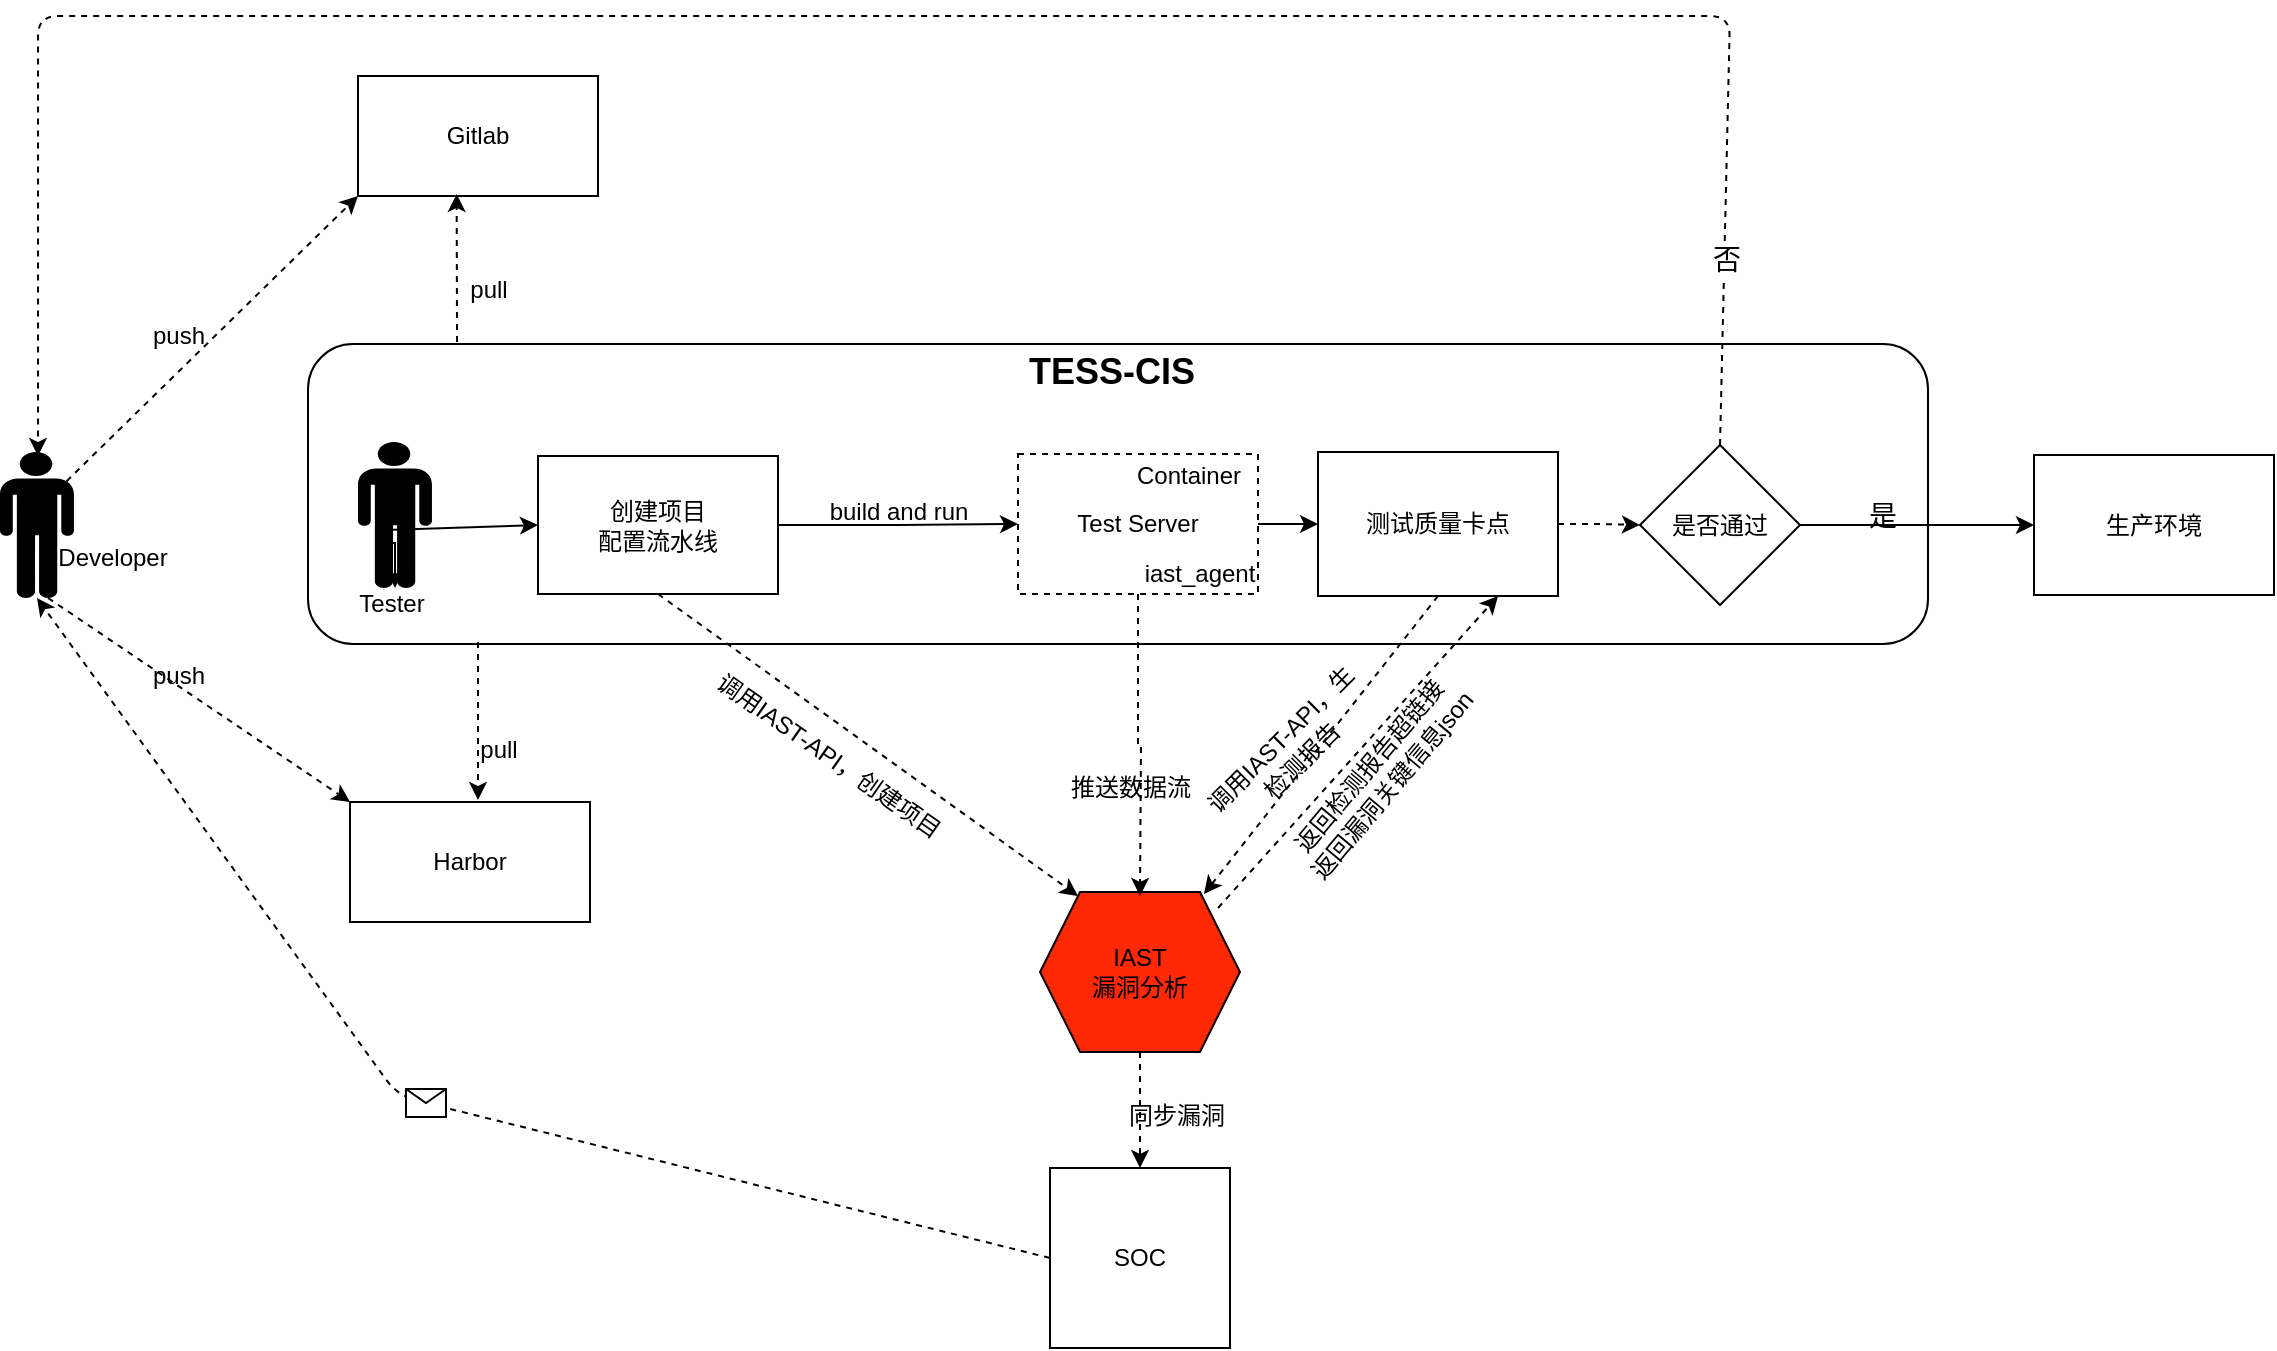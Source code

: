 <mxfile version="14.4.3" type="github">
  <diagram id="iUw1AErKdbEC1x-FSOwM" name="Page-1">
    <mxGraphModel dx="1504" dy="3944" grid="1" gridSize="10" guides="1" tooltips="1" connect="1" arrows="1" fold="1" page="1" pageScale="1" pageWidth="2339" pageHeight="3300" math="0" shadow="0">
      <root>
        <mxCell id="0" />
        <mxCell id="1" parent="0" />
        <mxCell id="1Yoz8yg4im6rIYNBCdMk-37" value="" style="rounded=1;html=3;dashed=0;border-width=5px;" parent="1" vertex="1">
          <mxGeometry x="175" y="44" width="810" height="150" as="geometry" />
        </mxCell>
        <mxCell id="1Yoz8yg4im6rIYNBCdMk-32" value="" style="edgeStyle=orthogonalEdgeStyle;rounded=0;orthogonalLoop=1;jettySize=auto;html=1;" parent="1" source="ucLkP26N742wNhBIR651-19" target="1Yoz8yg4im6rIYNBCdMk-31" edge="1">
          <mxGeometry relative="1" as="geometry" />
        </mxCell>
        <mxCell id="ucLkP26N742wNhBIR651-19" value="&lt;div&gt;创建项目&lt;/div&gt;&lt;div&gt;配置流水线&lt;/div&gt;" style="rounded=0;whiteSpace=wrap;html=1;" parent="1" vertex="1">
          <mxGeometry x="290" y="100" width="120" height="69" as="geometry" />
        </mxCell>
        <mxCell id="ucLkP26N742wNhBIR651-20" value="" style="edgeStyle=orthogonalEdgeStyle;rounded=0;orthogonalLoop=1;jettySize=auto;html=1;exitX=1;exitY=0.5;exitDx=0;exitDy=0;" parent="1" source="ucLkP26N742wNhBIR651-68" target="ucLkP26N742wNhBIR651-27" edge="1">
          <mxGeometry relative="1" as="geometry">
            <mxPoint x="968" y="134.5" as="sourcePoint" />
          </mxGeometry>
        </mxCell>
        <mxCell id="ucLkP26N742wNhBIR651-23" value="&lt;div&gt;IAST&lt;/div&gt;&lt;div&gt;漏洞分析&lt;br&gt;&lt;/div&gt;" style="shape=hexagon;perimeter=hexagonPerimeter2;whiteSpace=wrap;html=1;fixedSize=1;fillColor=#FF2908;" parent="1" vertex="1">
          <mxGeometry x="541" y="318" width="100" height="80" as="geometry" />
        </mxCell>
        <mxCell id="ucLkP26N742wNhBIR651-27" value="生产环境" style="rounded=0;whiteSpace=wrap;html=1;" parent="1" vertex="1">
          <mxGeometry x="1038" y="99.5" width="120" height="70" as="geometry" />
        </mxCell>
        <mxCell id="ucLkP26N742wNhBIR651-33" value="" style="shape=mxgraph.signs.people.man_1;html=1;pointerEvents=1;fillColor=#000000;strokeColor=none;verticalLabelPosition=bottom;verticalAlign=top;align=center;" parent="1" vertex="1">
          <mxGeometry x="21" y="98" width="37" height="73" as="geometry" />
        </mxCell>
        <mxCell id="ucLkP26N742wNhBIR651-34" value="推送数据流" style="text;html=1;align=center;verticalAlign=middle;resizable=0;points=[];autosize=1;" parent="1" vertex="1">
          <mxGeometry x="546" y="256" width="80" height="20" as="geometry" />
        </mxCell>
        <mxCell id="ucLkP26N742wNhBIR651-39" value="Developer" style="text;html=1;align=center;verticalAlign=middle;resizable=0;points=[];autosize=1;" parent="1" vertex="1">
          <mxGeometry x="42" y="141" width="70" height="20" as="geometry" />
        </mxCell>
        <mxCell id="ucLkP26N742wNhBIR651-66" value="SOC" style="whiteSpace=wrap;html=1;aspect=fixed;" parent="1" vertex="1">
          <mxGeometry x="546" y="456" width="90" height="90" as="geometry" />
        </mxCell>
        <mxCell id="ucLkP26N742wNhBIR651-67" value="" style="edgeStyle=orthogonalEdgeStyle;rounded=0;orthogonalLoop=1;jettySize=auto;html=1;dashed=1;" parent="1" source="ucLkP26N742wNhBIR651-23" target="ucLkP26N742wNhBIR651-66" edge="1">
          <mxGeometry relative="1" as="geometry">
            <mxPoint x="591" y="398" as="sourcePoint" />
            <mxPoint x="591" y="547" as="targetPoint" />
          </mxGeometry>
        </mxCell>
        <mxCell id="ucLkP26N742wNhBIR651-68" value="是否通过" style="rhombus;whiteSpace=wrap;html=1;fillColor=#FFFFFF;" parent="1" vertex="1">
          <mxGeometry x="841" y="94.5" width="80" height="80" as="geometry" />
        </mxCell>
        <mxCell id="1Yoz8yg4im6rIYNBCdMk-17" value="" style="endArrow=classic;html=1;exitX=0.5;exitY=0;exitDx=0;exitDy=0;dashed=1;" parent="1" source="ucLkP26N742wNhBIR651-68" edge="1">
          <mxGeometry width="50" height="50" relative="1" as="geometry">
            <mxPoint x="590" y="240" as="sourcePoint" />
            <mxPoint x="40" y="100" as="targetPoint" />
            <Array as="points">
              <mxPoint x="886" y="-120" />
              <mxPoint x="40" y="-120" />
            </Array>
          </mxGeometry>
        </mxCell>
        <mxCell id="1Yoz8yg4im6rIYNBCdMk-19" value="&lt;font style=&quot;font-size: 14px&quot;&gt;否&lt;/font&gt;" style="edgeLabel;html=1;align=center;verticalAlign=middle;resizable=0;points=[];" parent="1Yoz8yg4im6rIYNBCdMk-17" vertex="1" connectable="0">
          <mxGeometry x="-0.853" y="-1" relative="1" as="geometry">
            <mxPoint y="1" as="offset" />
          </mxGeometry>
        </mxCell>
        <mxCell id="1Yoz8yg4im6rIYNBCdMk-20" value="&lt;font style=&quot;font-size: 14px&quot;&gt;是&lt;/font&gt;" style="text;html=1;align=center;verticalAlign=middle;resizable=0;points=[];autosize=1;" parent="1" vertex="1">
          <mxGeometry x="947" y="120" width="30" height="20" as="geometry" />
        </mxCell>
        <mxCell id="1Yoz8yg4im6rIYNBCdMk-36" value="" style="edgeStyle=orthogonalEdgeStyle;rounded=0;orthogonalLoop=1;jettySize=auto;html=1;dashed=1;" parent="1" source="zbItJYoCvAXcIdx8qF1g-4" target="ucLkP26N742wNhBIR651-68" edge="1">
          <mxGeometry relative="1" as="geometry" />
        </mxCell>
        <mxCell id="1Yoz8yg4im6rIYNBCdMk-57" value="" style="edgeStyle=orthogonalEdgeStyle;rounded=0;orthogonalLoop=1;jettySize=auto;html=1;dashed=1;exitX=0.5;exitY=1;exitDx=0;exitDy=0;" parent="1" source="1Yoz8yg4im6rIYNBCdMk-31" edge="1">
          <mxGeometry relative="1" as="geometry">
            <mxPoint x="569" y="134" as="sourcePoint" />
            <mxPoint x="591" y="320" as="targetPoint" />
          </mxGeometry>
        </mxCell>
        <mxCell id="zbItJYoCvAXcIdx8qF1g-6" value="" style="edgeStyle=orthogonalEdgeStyle;rounded=0;orthogonalLoop=1;jettySize=auto;html=1;" edge="1" parent="1" source="1Yoz8yg4im6rIYNBCdMk-31" target="zbItJYoCvAXcIdx8qF1g-4">
          <mxGeometry relative="1" as="geometry" />
        </mxCell>
        <mxCell id="1Yoz8yg4im6rIYNBCdMk-31" value="&lt;div&gt;Test Server&lt;/div&gt;" style="rounded=0;whiteSpace=wrap;html=1;dashed=1;" parent="1" vertex="1">
          <mxGeometry x="530" y="99" width="120" height="70" as="geometry" />
        </mxCell>
        <mxCell id="1Yoz8yg4im6rIYNBCdMk-33" value="build and run" style="text;html=1;align=center;verticalAlign=middle;resizable=0;points=[];autosize=1;" parent="1" vertex="1">
          <mxGeometry x="430" y="118" width="80" height="20" as="geometry" />
        </mxCell>
        <mxCell id="1Yoz8yg4im6rIYNBCdMk-34" value="Container" style="text;html=1;align=center;verticalAlign=middle;resizable=0;points=[];autosize=1;" parent="1" vertex="1">
          <mxGeometry x="580" y="100" width="70" height="20" as="geometry" />
        </mxCell>
        <mxCell id="1Yoz8yg4im6rIYNBCdMk-44" value="Gitlab" style="rounded=0;whiteSpace=wrap;html=1;" parent="1" vertex="1">
          <mxGeometry x="200" y="-90" width="120" height="60" as="geometry" />
        </mxCell>
        <mxCell id="1Yoz8yg4im6rIYNBCdMk-45" value="Harbor" style="rounded=0;whiteSpace=wrap;html=1;" parent="1" vertex="1">
          <mxGeometry x="196" y="273" width="120" height="60" as="geometry" />
        </mxCell>
        <mxCell id="1Yoz8yg4im6rIYNBCdMk-47" value="pull" style="text;html=1;align=center;verticalAlign=middle;resizable=0;points=[];autosize=1;" parent="1" vertex="1">
          <mxGeometry x="250" y="7" width="30" height="20" as="geometry" />
        </mxCell>
        <mxCell id="1Yoz8yg4im6rIYNBCdMk-48" value="" style="endArrow=classic;html=1;dashed=1;" parent="1" edge="1">
          <mxGeometry width="50" height="50" relative="1" as="geometry">
            <mxPoint x="260" y="193" as="sourcePoint" />
            <mxPoint x="260" y="272" as="targetPoint" />
          </mxGeometry>
        </mxCell>
        <mxCell id="1Yoz8yg4im6rIYNBCdMk-49" value="pull" style="text;html=1;align=center;verticalAlign=middle;resizable=0;points=[];autosize=1;" parent="1" vertex="1">
          <mxGeometry x="255" y="237" width="30" height="20" as="geometry" />
        </mxCell>
        <mxCell id="1Yoz8yg4im6rIYNBCdMk-50" value="" style="endArrow=classic;html=1;entryX=0;entryY=1;entryDx=0;entryDy=0;exitX=0.9;exitY=0.2;exitDx=0;exitDy=0;exitPerimeter=0;dashed=1;" parent="1" source="ucLkP26N742wNhBIR651-33" target="1Yoz8yg4im6rIYNBCdMk-44" edge="1">
          <mxGeometry width="50" height="50" relative="1" as="geometry">
            <mxPoint x="700" y="260" as="sourcePoint" />
            <mxPoint x="750" y="210" as="targetPoint" />
          </mxGeometry>
        </mxCell>
        <mxCell id="1Yoz8yg4im6rIYNBCdMk-51" value="" style="endArrow=classic;html=1;exitX=0.65;exitY=1;exitDx=0;exitDy=0;exitPerimeter=0;entryX=0;entryY=0;entryDx=0;entryDy=0;dashed=1" parent="1" source="ucLkP26N742wNhBIR651-33" target="1Yoz8yg4im6rIYNBCdMk-45" edge="1">
          <mxGeometry width="50" height="50" relative="1" as="geometry">
            <mxPoint x="700" y="260" as="sourcePoint" />
            <mxPoint x="750" y="210" as="targetPoint" />
          </mxGeometry>
        </mxCell>
        <mxCell id="1Yoz8yg4im6rIYNBCdMk-54" value="" style="endArrow=classic;html=1;entryX=0.411;entryY=0.983;entryDx=0;entryDy=0;entryPerimeter=0;exitX=0.092;exitY=-0.007;exitDx=0;exitDy=0;exitPerimeter=0;dashed=1" parent="1" source="1Yoz8yg4im6rIYNBCdMk-37" target="1Yoz8yg4im6rIYNBCdMk-44" edge="1">
          <mxGeometry width="50" height="50" relative="1" as="geometry">
            <mxPoint x="249" y="50" as="sourcePoint" />
            <mxPoint x="750" y="210" as="targetPoint" />
          </mxGeometry>
        </mxCell>
        <mxCell id="1Yoz8yg4im6rIYNBCdMk-58" value="push" style="text;html=1;align=center;verticalAlign=middle;resizable=0;points=[];autosize=1;" parent="1" vertex="1">
          <mxGeometry x="90" y="30" width="40" height="20" as="geometry" />
        </mxCell>
        <mxCell id="1Yoz8yg4im6rIYNBCdMk-59" value="push" style="text;html=1;align=center;verticalAlign=middle;resizable=0;points=[];autosize=1;" parent="1" vertex="1">
          <mxGeometry x="90" y="200" width="40" height="20" as="geometry" />
        </mxCell>
        <mxCell id="1Yoz8yg4im6rIYNBCdMk-60" value="&lt;b&gt;&lt;font style=&quot;font-size: 18px&quot;&gt;TESS-CIS&lt;/font&gt;&lt;/b&gt;" style="text;html=1;strokeColor=none;fillColor=none;align=center;verticalAlign=middle;whiteSpace=wrap;rounded=0;" parent="1" vertex="1">
          <mxGeometry x="522" y="48" width="110" height="20" as="geometry" />
        </mxCell>
        <mxCell id="1Yoz8yg4im6rIYNBCdMk-65" value="同步漏洞" style="text;html=1;align=center;verticalAlign=middle;resizable=0;points=[];autosize=1;" parent="1" vertex="1">
          <mxGeometry x="579" y="420" width="60" height="20" as="geometry" />
        </mxCell>
        <mxCell id="1Yoz8yg4im6rIYNBCdMk-68" value="" style="shape=mxgraph.signs.people.man_1;html=1;pointerEvents=1;fillColor=#000000;strokeColor=none;verticalLabelPosition=bottom;verticalAlign=top;align=center;" parent="1" vertex="1">
          <mxGeometry x="200" y="93" width="37" height="73" as="geometry" />
        </mxCell>
        <mxCell id="1Yoz8yg4im6rIYNBCdMk-73" value="" style="edgeStyle=orthogonalEdgeStyle;rounded=0;orthogonalLoop=1;jettySize=auto;html=1;" parent="1" source="1Yoz8yg4im6rIYNBCdMk-69" target="1Yoz8yg4im6rIYNBCdMk-68" edge="1">
          <mxGeometry relative="1" as="geometry" />
        </mxCell>
        <mxCell id="1Yoz8yg4im6rIYNBCdMk-69" value="Tester" style="text;html=1;strokeColor=none;fillColor=none;align=center;verticalAlign=middle;whiteSpace=wrap;rounded=0;" parent="1" vertex="1">
          <mxGeometry x="197" y="163.5" width="40" height="20" as="geometry" />
        </mxCell>
        <mxCell id="1Yoz8yg4im6rIYNBCdMk-71" value="" style="endArrow=classic;html=1;exitX=0.378;exitY=0.603;exitDx=0;exitDy=0;exitPerimeter=0;entryX=0;entryY=0.5;entryDx=0;entryDy=0;" parent="1" source="1Yoz8yg4im6rIYNBCdMk-68" target="ucLkP26N742wNhBIR651-19" edge="1">
          <mxGeometry width="50" height="50" relative="1" as="geometry">
            <mxPoint x="229.711" y="133.574" as="sourcePoint" />
            <mxPoint x="290" y="130" as="targetPoint" />
          </mxGeometry>
        </mxCell>
        <mxCell id="zbItJYoCvAXcIdx8qF1g-1" value="iast_agent" style="text;html=1;strokeColor=none;fillColor=none;align=center;verticalAlign=middle;whiteSpace=wrap;rounded=0;" vertex="1" parent="1">
          <mxGeometry x="601" y="149" width="40" height="20" as="geometry" />
        </mxCell>
        <mxCell id="zbItJYoCvAXcIdx8qF1g-2" value="" style="endArrow=classic;html=1;exitX=0.5;exitY=1;exitDx=0;exitDy=0;entryX=0.19;entryY=0.025;entryDx=0;entryDy=0;entryPerimeter=0;dashed=1;" edge="1" parent="1" source="ucLkP26N742wNhBIR651-19" target="ucLkP26N742wNhBIR651-23">
          <mxGeometry width="50" height="50" relative="1" as="geometry">
            <mxPoint x="620" y="270" as="sourcePoint" />
            <mxPoint x="670" y="220" as="targetPoint" />
          </mxGeometry>
        </mxCell>
        <mxCell id="zbItJYoCvAXcIdx8qF1g-3" value="调用IAST-API，创建项目" style="text;html=1;align=center;verticalAlign=middle;resizable=0;points=[];autosize=1;rotation=35;" vertex="1" parent="1">
          <mxGeometry x="360" y="240" width="150" height="20" as="geometry" />
        </mxCell>
        <mxCell id="zbItJYoCvAXcIdx8qF1g-4" value="测试质量卡点" style="rounded=0;whiteSpace=wrap;html=1;" vertex="1" parent="1">
          <mxGeometry x="680" y="98" width="120" height="72" as="geometry" />
        </mxCell>
        <mxCell id="zbItJYoCvAXcIdx8qF1g-7" value="" style="endArrow=classic;html=1;exitX=0.5;exitY=1;exitDx=0;exitDy=0;entryX=0.82;entryY=0.013;entryDx=0;entryDy=0;entryPerimeter=0;dashed=1" edge="1" parent="1" source="zbItJYoCvAXcIdx8qF1g-4" target="ucLkP26N742wNhBIR651-23">
          <mxGeometry width="50" height="50" relative="1" as="geometry">
            <mxPoint x="620" y="190" as="sourcePoint" />
            <mxPoint x="670" y="140" as="targetPoint" />
          </mxGeometry>
        </mxCell>
        <mxCell id="zbItJYoCvAXcIdx8qF1g-8" value="调用IAST-API，生检测报告" style="text;html=1;strokeColor=none;fillColor=none;align=center;verticalAlign=middle;whiteSpace=wrap;rounded=0;rotation=-45;" vertex="1" parent="1">
          <mxGeometry x="614.77" y="236.73" width="103" height="20" as="geometry" />
        </mxCell>
        <mxCell id="zbItJYoCvAXcIdx8qF1g-9" value="" style="endArrow=classic;html=1;entryX=0.75;entryY=1;entryDx=0;entryDy=0;dashed=1;" edge="1" parent="1" target="zbItJYoCvAXcIdx8qF1g-4">
          <mxGeometry width="50" height="50" relative="1" as="geometry">
            <mxPoint x="630" y="326" as="sourcePoint" />
            <mxPoint x="760.82" y="178.05" as="targetPoint" />
          </mxGeometry>
        </mxCell>
        <mxCell id="zbItJYoCvAXcIdx8qF1g-10" value="&lt;div&gt;返回检测报告超链接&lt;/div&gt;&lt;div&gt;返回漏洞关键信息json&lt;br&gt;&lt;/div&gt;" style="text;html=1;align=center;verticalAlign=middle;resizable=0;points=[];autosize=1;rotation=-50;" vertex="1" parent="1">
          <mxGeometry x="646" y="245" width="130" height="30" as="geometry" />
        </mxCell>
        <mxCell id="zbItJYoCvAXcIdx8qF1g-15" value="" style="endArrow=classic;html=1;entryX=0.5;entryY=1;entryDx=0;entryDy=0;entryPerimeter=0;exitX=0;exitY=0.5;exitDx=0;exitDy=0;dashed=1;" edge="1" parent="1" source="ucLkP26N742wNhBIR651-66" target="ucLkP26N742wNhBIR651-33">
          <mxGeometry relative="1" as="geometry">
            <mxPoint x="540" y="500" as="sourcePoint" />
            <mxPoint x="50" y="190" as="targetPoint" />
            <Array as="points">
              <mxPoint x="220" y="420" />
            </Array>
          </mxGeometry>
        </mxCell>
        <mxCell id="zbItJYoCvAXcIdx8qF1g-16" value="" style="shape=message;html=1;outlineConnect=0;" vertex="1" parent="zbItJYoCvAXcIdx8qF1g-15">
          <mxGeometry width="20" height="14" relative="1" as="geometry">
            <mxPoint x="-10" y="-7" as="offset" />
          </mxGeometry>
        </mxCell>
      </root>
    </mxGraphModel>
  </diagram>
</mxfile>
